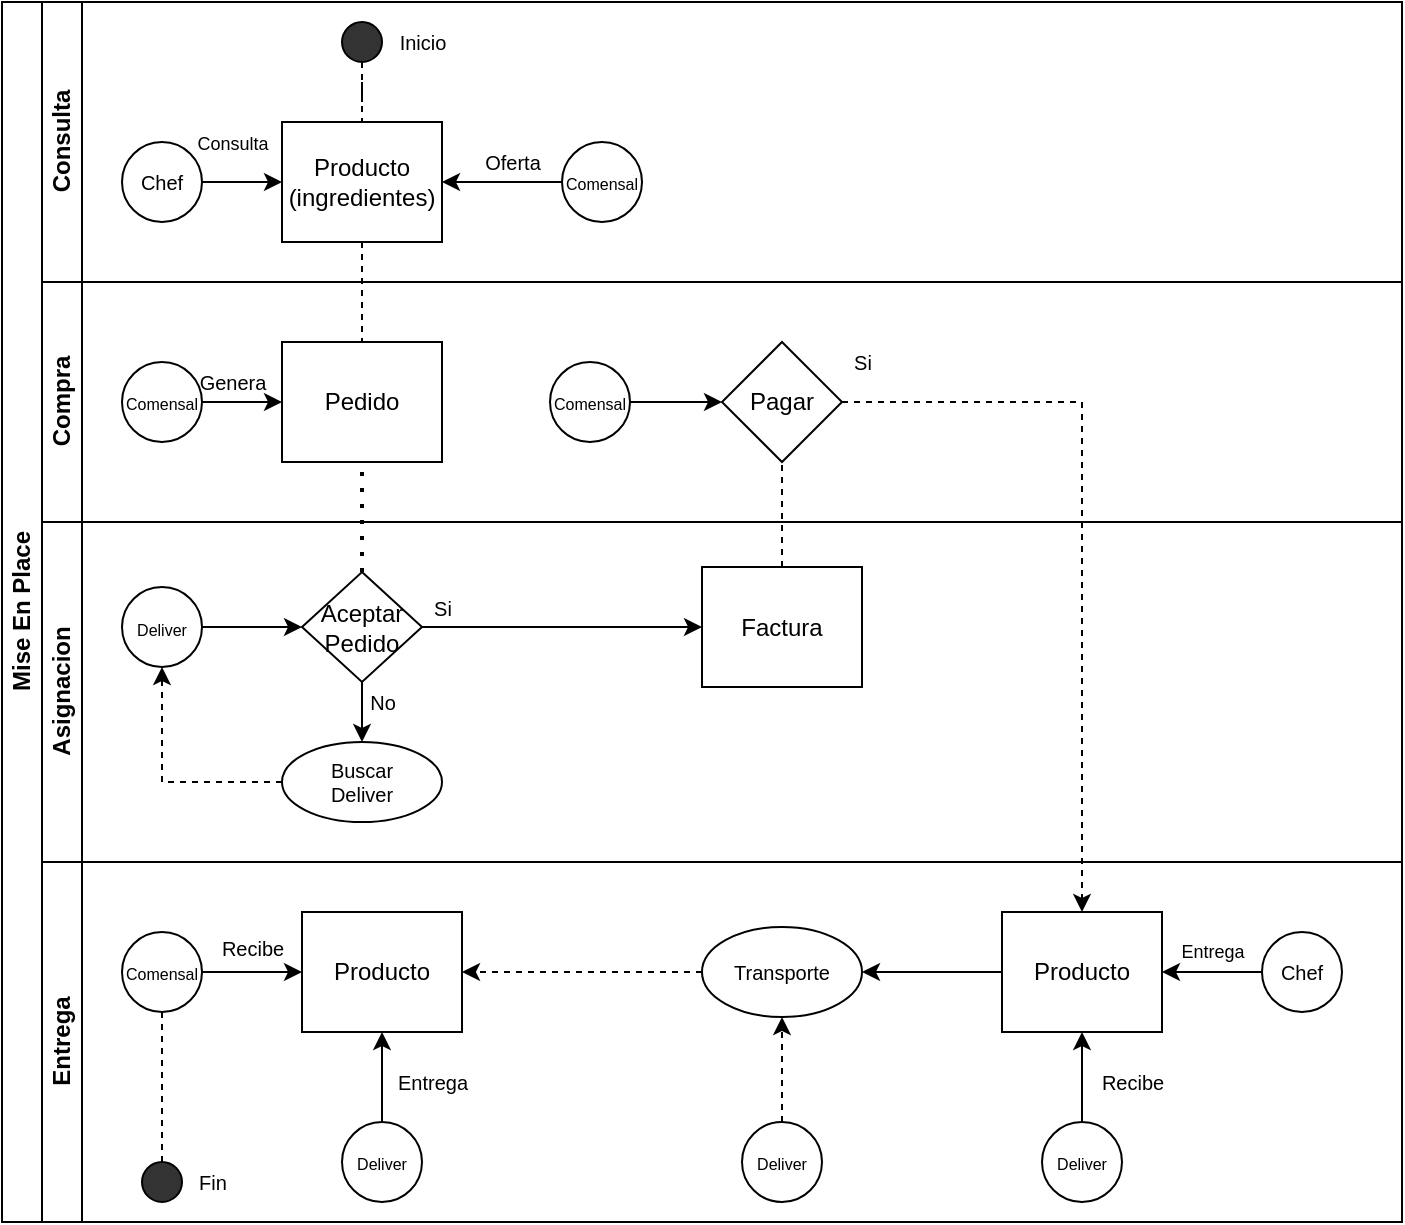 <mxfile version="15.9.1" type="github">
  <diagram id="prtHgNgQTEPvFCAcTncT" name="Page-1">
    <mxGraphModel dx="1093" dy="594" grid="1" gridSize="10" guides="1" tooltips="1" connect="1" arrows="1" fold="1" page="1" pageScale="1" pageWidth="827" pageHeight="1169" math="0" shadow="0">
      <root>
        <mxCell id="0" />
        <mxCell id="1" parent="0" />
        <mxCell id="dNxyNK7c78bLwvsdeMH5-19" value="Mise En Place" style="swimlane;html=1;childLayout=stackLayout;resizeParent=1;resizeParentMax=0;horizontal=0;startSize=20;horizontalStack=0;" parent="1" vertex="1">
          <mxGeometry x="40" y="120" width="700" height="610" as="geometry" />
        </mxCell>
        <mxCell id="dNxyNK7c78bLwvsdeMH5-27" value="" style="edgeStyle=orthogonalEdgeStyle;rounded=0;orthogonalLoop=1;jettySize=auto;html=1;dashed=1;endArrow=none;endFill=0;" parent="dNxyNK7c78bLwvsdeMH5-19" source="dNxyNK7c78bLwvsdeMH5-24" target="dNxyNK7c78bLwvsdeMH5-26" edge="1">
          <mxGeometry relative="1" as="geometry" />
        </mxCell>
        <mxCell id="dNxyNK7c78bLwvsdeMH5-20" value="Consulta" style="swimlane;html=1;startSize=20;horizontal=0;" parent="dNxyNK7c78bLwvsdeMH5-19" vertex="1">
          <mxGeometry x="20" width="680" height="140" as="geometry" />
        </mxCell>
        <mxCell id="dNxyNK7c78bLwvsdeMH5-25" value="" style="edgeStyle=orthogonalEdgeStyle;rounded=0;orthogonalLoop=1;jettySize=auto;html=1;" parent="dNxyNK7c78bLwvsdeMH5-20" source="dNxyNK7c78bLwvsdeMH5-23" target="dNxyNK7c78bLwvsdeMH5-24" edge="1">
          <mxGeometry relative="1" as="geometry" />
        </mxCell>
        <mxCell id="dNxyNK7c78bLwvsdeMH5-23" value="&lt;font style=&quot;font-size: 10px&quot;&gt;Chef&lt;/font&gt;" style="ellipse;whiteSpace=wrap;html=1;" parent="dNxyNK7c78bLwvsdeMH5-20" vertex="1">
          <mxGeometry x="40" y="70" width="40" height="40" as="geometry" />
        </mxCell>
        <mxCell id="dNxyNK7c78bLwvsdeMH5-24" value="Producto&lt;br&gt;(ingredientes)" style="rounded=0;whiteSpace=wrap;html=1;fontFamily=Helvetica;fontSize=12;fontColor=#000000;align=center;" parent="dNxyNK7c78bLwvsdeMH5-20" vertex="1">
          <mxGeometry x="120" y="60" width="80" height="60" as="geometry" />
        </mxCell>
        <mxCell id="eAxl7k6YFJdSi7oE2XjR-5" style="edgeStyle=orthogonalEdgeStyle;rounded=0;orthogonalLoop=1;jettySize=auto;html=1;exitX=0;exitY=0.5;exitDx=0;exitDy=0;entryX=1;entryY=0.5;entryDx=0;entryDy=0;" edge="1" parent="dNxyNK7c78bLwvsdeMH5-20" source="eAxl7k6YFJdSi7oE2XjR-3" target="dNxyNK7c78bLwvsdeMH5-24">
          <mxGeometry relative="1" as="geometry" />
        </mxCell>
        <mxCell id="eAxl7k6YFJdSi7oE2XjR-3" value="&lt;font style=&quot;font-size: 8px&quot;&gt;Comensal&lt;/font&gt;" style="ellipse;whiteSpace=wrap;html=1;" vertex="1" parent="dNxyNK7c78bLwvsdeMH5-20">
          <mxGeometry x="260" y="70" width="40" height="40" as="geometry" />
        </mxCell>
        <mxCell id="eAxl7k6YFJdSi7oE2XjR-6" value="&lt;font style=&quot;font-size: 9px&quot;&gt;Consulta&lt;/font&gt;" style="text;html=1;align=center;verticalAlign=middle;resizable=0;points=[];autosize=1;strokeColor=none;fillColor=none;" vertex="1" parent="dNxyNK7c78bLwvsdeMH5-20">
          <mxGeometry x="70" y="60" width="50" height="20" as="geometry" />
        </mxCell>
        <mxCell id="eAxl7k6YFJdSi7oE2XjR-2" value="&lt;font style=&quot;font-size: 10px&quot;&gt;Oferta&lt;/font&gt;" style="text;html=1;align=center;verticalAlign=middle;resizable=0;points=[];autosize=1;strokeColor=none;fillColor=none;" vertex="1" parent="dNxyNK7c78bLwvsdeMH5-20">
          <mxGeometry x="215" y="70" width="40" height="20" as="geometry" />
        </mxCell>
        <mxCell id="eAxl7k6YFJdSi7oE2XjR-80" style="edgeStyle=orthogonalEdgeStyle;rounded=0;orthogonalLoop=1;jettySize=auto;html=1;entryX=0.5;entryY=0;entryDx=0;entryDy=0;fontSize=10;endArrow=none;endFill=0;dashed=1;" edge="1" parent="dNxyNK7c78bLwvsdeMH5-20" source="eAxl7k6YFJdSi7oE2XjR-79" target="dNxyNK7c78bLwvsdeMH5-24">
          <mxGeometry relative="1" as="geometry" />
        </mxCell>
        <mxCell id="eAxl7k6YFJdSi7oE2XjR-79" value="" style="ellipse;whiteSpace=wrap;html=1;aspect=fixed;fontSize=10;fillColor=#333333;" vertex="1" parent="dNxyNK7c78bLwvsdeMH5-20">
          <mxGeometry x="150" y="10" width="20" height="20" as="geometry" />
        </mxCell>
        <mxCell id="eAxl7k6YFJdSi7oE2XjR-81" value="Inicio" style="text;html=1;align=center;verticalAlign=middle;resizable=0;points=[];autosize=1;strokeColor=none;fillColor=none;fontSize=10;" vertex="1" parent="dNxyNK7c78bLwvsdeMH5-20">
          <mxGeometry x="170" y="10" width="40" height="20" as="geometry" />
        </mxCell>
        <mxCell id="dNxyNK7c78bLwvsdeMH5-21" value="Compra" style="swimlane;html=1;startSize=20;horizontal=0;" parent="dNxyNK7c78bLwvsdeMH5-19" vertex="1">
          <mxGeometry x="20" y="140" width="680" height="120" as="geometry" />
        </mxCell>
        <mxCell id="dNxyNK7c78bLwvsdeMH5-26" value="Pedido" style="rounded=0;whiteSpace=wrap;html=1;fontFamily=Helvetica;fontSize=12;fontColor=#000000;align=center;" parent="dNxyNK7c78bLwvsdeMH5-21" vertex="1">
          <mxGeometry x="120" y="30" width="80" height="60" as="geometry" />
        </mxCell>
        <mxCell id="dNxyNK7c78bLwvsdeMH5-28" value="Pagar" style="rhombus;whiteSpace=wrap;html=1;fontFamily=Helvetica;fontSize=12;fontColor=#000000;align=center;" parent="dNxyNK7c78bLwvsdeMH5-21" vertex="1">
          <mxGeometry x="340" y="30" width="60" height="60" as="geometry" />
        </mxCell>
        <mxCell id="eAxl7k6YFJdSi7oE2XjR-8" style="edgeStyle=orthogonalEdgeStyle;rounded=0;orthogonalLoop=1;jettySize=auto;html=1;entryX=0;entryY=0.5;entryDx=0;entryDy=0;fontSize=10;" edge="1" parent="dNxyNK7c78bLwvsdeMH5-21" source="eAxl7k6YFJdSi7oE2XjR-7" target="dNxyNK7c78bLwvsdeMH5-26">
          <mxGeometry relative="1" as="geometry" />
        </mxCell>
        <mxCell id="eAxl7k6YFJdSi7oE2XjR-7" value="&lt;font style=&quot;font-size: 8px&quot;&gt;Comensal&lt;/font&gt;" style="ellipse;whiteSpace=wrap;html=1;" vertex="1" parent="dNxyNK7c78bLwvsdeMH5-21">
          <mxGeometry x="40" y="40" width="40" height="40" as="geometry" />
        </mxCell>
        <mxCell id="eAxl7k6YFJdSi7oE2XjR-25" style="edgeStyle=orthogonalEdgeStyle;rounded=0;orthogonalLoop=1;jettySize=auto;html=1;entryX=0;entryY=0.5;entryDx=0;entryDy=0;fontSize=10;" edge="1" parent="dNxyNK7c78bLwvsdeMH5-21" source="eAxl7k6YFJdSi7oE2XjR-24" target="dNxyNK7c78bLwvsdeMH5-28">
          <mxGeometry relative="1" as="geometry" />
        </mxCell>
        <mxCell id="eAxl7k6YFJdSi7oE2XjR-24" value="&lt;font style=&quot;font-size: 8px&quot;&gt;Comensal&lt;/font&gt;" style="ellipse;whiteSpace=wrap;html=1;" vertex="1" parent="dNxyNK7c78bLwvsdeMH5-21">
          <mxGeometry x="254" y="40" width="40" height="40" as="geometry" />
        </mxCell>
        <mxCell id="eAxl7k6YFJdSi7oE2XjR-9" value="Genera" style="text;html=1;align=center;verticalAlign=middle;resizable=0;points=[];autosize=1;strokeColor=none;fillColor=none;fontSize=10;" vertex="1" parent="dNxyNK7c78bLwvsdeMH5-21">
          <mxGeometry x="70" y="40" width="50" height="20" as="geometry" />
        </mxCell>
        <mxCell id="eAxl7k6YFJdSi7oE2XjR-27" value="Si" style="text;html=1;align=center;verticalAlign=middle;resizable=0;points=[];autosize=1;strokeColor=none;fillColor=none;fontSize=10;" vertex="1" parent="dNxyNK7c78bLwvsdeMH5-21">
          <mxGeometry x="400" y="30" width="20" height="20" as="geometry" />
        </mxCell>
        <mxCell id="dNxyNK7c78bLwvsdeMH5-22" value="Asignacion" style="swimlane;html=1;startSize=20;horizontal=0;" parent="dNxyNK7c78bLwvsdeMH5-19" vertex="1">
          <mxGeometry x="20" y="260" width="680" height="170" as="geometry" />
        </mxCell>
        <mxCell id="dNxyNK7c78bLwvsdeMH5-34" value="Factura" style="rounded=0;whiteSpace=wrap;html=1;fontFamily=Helvetica;fontSize=12;fontColor=#000000;align=center;" parent="dNxyNK7c78bLwvsdeMH5-22" vertex="1">
          <mxGeometry x="330" y="22.5" width="80" height="60" as="geometry" />
        </mxCell>
        <mxCell id="eAxl7k6YFJdSi7oE2XjR-18" style="edgeStyle=orthogonalEdgeStyle;rounded=0;orthogonalLoop=1;jettySize=auto;html=1;fontSize=10;entryX=0;entryY=0.5;entryDx=0;entryDy=0;" edge="1" parent="dNxyNK7c78bLwvsdeMH5-22" source="eAxl7k6YFJdSi7oE2XjR-10" target="eAxl7k6YFJdSi7oE2XjR-21">
          <mxGeometry relative="1" as="geometry">
            <mxPoint x="110" y="55" as="targetPoint" />
          </mxGeometry>
        </mxCell>
        <mxCell id="eAxl7k6YFJdSi7oE2XjR-10" value="&lt;font style=&quot;font-size: 8px&quot;&gt;Deliver&lt;/font&gt;" style="ellipse;whiteSpace=wrap;html=1;" vertex="1" parent="dNxyNK7c78bLwvsdeMH5-22">
          <mxGeometry x="40" y="32.5" width="40" height="40" as="geometry" />
        </mxCell>
        <mxCell id="eAxl7k6YFJdSi7oE2XjR-22" style="edgeStyle=orthogonalEdgeStyle;rounded=0;orthogonalLoop=1;jettySize=auto;html=1;entryX=0;entryY=0.5;entryDx=0;entryDy=0;fontSize=10;" edge="1" parent="dNxyNK7c78bLwvsdeMH5-22" source="eAxl7k6YFJdSi7oE2XjR-21" target="dNxyNK7c78bLwvsdeMH5-34">
          <mxGeometry relative="1" as="geometry" />
        </mxCell>
        <mxCell id="eAxl7k6YFJdSi7oE2XjR-29" style="edgeStyle=orthogonalEdgeStyle;rounded=0;orthogonalLoop=1;jettySize=auto;html=1;entryX=0.5;entryY=0;entryDx=0;entryDy=0;fontSize=10;endArrow=classic;endFill=1;" edge="1" parent="dNxyNK7c78bLwvsdeMH5-22" source="eAxl7k6YFJdSi7oE2XjR-21" target="eAxl7k6YFJdSi7oE2XjR-28">
          <mxGeometry relative="1" as="geometry" />
        </mxCell>
        <mxCell id="eAxl7k6YFJdSi7oE2XjR-21" value="Aceptar&lt;br&gt;Pedido" style="rhombus;whiteSpace=wrap;html=1;fontFamily=Helvetica;fontSize=12;fontColor=#000000;align=center;" vertex="1" parent="dNxyNK7c78bLwvsdeMH5-22">
          <mxGeometry x="130" y="25" width="60" height="55" as="geometry" />
        </mxCell>
        <mxCell id="eAxl7k6YFJdSi7oE2XjR-23" value="Si" style="text;html=1;align=center;verticalAlign=middle;resizable=0;points=[];autosize=1;strokeColor=none;fillColor=none;fontSize=10;" vertex="1" parent="dNxyNK7c78bLwvsdeMH5-22">
          <mxGeometry x="190" y="32.5" width="20" height="20" as="geometry" />
        </mxCell>
        <mxCell id="eAxl7k6YFJdSi7oE2XjR-30" style="edgeStyle=orthogonalEdgeStyle;rounded=0;orthogonalLoop=1;jettySize=auto;html=1;entryX=0.5;entryY=1;entryDx=0;entryDy=0;dashed=1;fontSize=10;endArrow=classic;endFill=1;" edge="1" parent="dNxyNK7c78bLwvsdeMH5-22" source="eAxl7k6YFJdSi7oE2XjR-28" target="eAxl7k6YFJdSi7oE2XjR-10">
          <mxGeometry relative="1" as="geometry" />
        </mxCell>
        <mxCell id="eAxl7k6YFJdSi7oE2XjR-28" value="Buscar&lt;br&gt;Deliver" style="ellipse;whiteSpace=wrap;html=1;fontSize=10;" vertex="1" parent="dNxyNK7c78bLwvsdeMH5-22">
          <mxGeometry x="120" y="110" width="80" height="40" as="geometry" />
        </mxCell>
        <mxCell id="eAxl7k6YFJdSi7oE2XjR-31" value="No" style="text;html=1;align=center;verticalAlign=middle;resizable=0;points=[];autosize=1;strokeColor=none;fillColor=none;fontSize=10;" vertex="1" parent="dNxyNK7c78bLwvsdeMH5-22">
          <mxGeometry x="155" y="80" width="30" height="20" as="geometry" />
        </mxCell>
        <mxCell id="eAxl7k6YFJdSi7oE2XjR-17" value="" style="endArrow=none;dashed=1;html=1;dashPattern=1 3;strokeWidth=2;rounded=0;fontSize=10;entryX=0.5;entryY=1;entryDx=0;entryDy=0;exitX=0.5;exitY=0;exitDx=0;exitDy=0;" edge="1" parent="dNxyNK7c78bLwvsdeMH5-19" source="eAxl7k6YFJdSi7oE2XjR-21" target="dNxyNK7c78bLwvsdeMH5-26">
          <mxGeometry width="50" height="50" relative="1" as="geometry">
            <mxPoint x="180" y="250" as="sourcePoint" />
            <mxPoint x="220" y="180" as="targetPoint" />
          </mxGeometry>
        </mxCell>
        <mxCell id="eAxl7k6YFJdSi7oE2XjR-26" style="edgeStyle=orthogonalEdgeStyle;rounded=0;orthogonalLoop=1;jettySize=auto;html=1;entryX=0.5;entryY=1;entryDx=0;entryDy=0;fontSize=10;dashed=1;endArrow=none;endFill=0;" edge="1" parent="dNxyNK7c78bLwvsdeMH5-19" source="dNxyNK7c78bLwvsdeMH5-34" target="dNxyNK7c78bLwvsdeMH5-28">
          <mxGeometry relative="1" as="geometry" />
        </mxCell>
        <mxCell id="eAxl7k6YFJdSi7oE2XjR-48" style="edgeStyle=orthogonalEdgeStyle;rounded=0;orthogonalLoop=1;jettySize=auto;html=1;entryX=0.5;entryY=0;entryDx=0;entryDy=0;fontSize=10;endArrow=classic;endFill=1;dashed=1;" edge="1" parent="dNxyNK7c78bLwvsdeMH5-19" source="dNxyNK7c78bLwvsdeMH5-28" target="dNxyNK7c78bLwvsdeMH5-30">
          <mxGeometry relative="1" as="geometry" />
        </mxCell>
        <mxCell id="eAxl7k6YFJdSi7oE2XjR-47" value="Entrega" style="swimlane;html=1;startSize=20;horizontal=0;" vertex="1" parent="dNxyNK7c78bLwvsdeMH5-19">
          <mxGeometry x="20" y="430" width="680" height="180" as="geometry" />
        </mxCell>
        <mxCell id="eAxl7k6YFJdSi7oE2XjR-66" style="edgeStyle=orthogonalEdgeStyle;rounded=0;orthogonalLoop=1;jettySize=auto;html=1;entryX=1;entryY=0.5;entryDx=0;entryDy=0;fontSize=10;endArrow=classic;endFill=1;" edge="1" parent="eAxl7k6YFJdSi7oE2XjR-47" source="dNxyNK7c78bLwvsdeMH5-30" target="eAxl7k6YFJdSi7oE2XjR-65">
          <mxGeometry relative="1" as="geometry" />
        </mxCell>
        <mxCell id="dNxyNK7c78bLwvsdeMH5-30" value="Producto" style="rounded=0;whiteSpace=wrap;html=1;fontFamily=Helvetica;fontSize=12;fontColor=#000000;align=center;" parent="eAxl7k6YFJdSi7oE2XjR-47" vertex="1">
          <mxGeometry x="480" y="25" width="80" height="60" as="geometry" />
        </mxCell>
        <mxCell id="eAxl7k6YFJdSi7oE2XjR-49" style="edgeStyle=orthogonalEdgeStyle;rounded=0;orthogonalLoop=1;jettySize=auto;html=1;entryX=1;entryY=0.5;entryDx=0;entryDy=0;fontSize=10;endArrow=classic;endFill=1;" edge="1" parent="eAxl7k6YFJdSi7oE2XjR-47" source="eAxl7k6YFJdSi7oE2XjR-33" target="dNxyNK7c78bLwvsdeMH5-30">
          <mxGeometry relative="1" as="geometry" />
        </mxCell>
        <mxCell id="eAxl7k6YFJdSi7oE2XjR-33" value="&lt;font style=&quot;font-size: 10px&quot;&gt;Chef&lt;/font&gt;" style="ellipse;whiteSpace=wrap;html=1;" vertex="1" parent="eAxl7k6YFJdSi7oE2XjR-47">
          <mxGeometry x="610" y="35" width="40" height="40" as="geometry" />
        </mxCell>
        <mxCell id="eAxl7k6YFJdSi7oE2XjR-35" value="Entrega" style="text;html=1;align=center;verticalAlign=middle;resizable=0;points=[];autosize=1;strokeColor=none;fillColor=none;fontSize=9;" vertex="1" parent="eAxl7k6YFJdSi7oE2XjR-47">
          <mxGeometry x="560" y="35" width="50" height="20" as="geometry" />
        </mxCell>
        <mxCell id="eAxl7k6YFJdSi7oE2XjR-63" style="edgeStyle=orthogonalEdgeStyle;rounded=0;orthogonalLoop=1;jettySize=auto;html=1;entryX=0.5;entryY=1;entryDx=0;entryDy=0;fontSize=10;endArrow=classic;endFill=1;" edge="1" parent="eAxl7k6YFJdSi7oE2XjR-47" source="eAxl7k6YFJdSi7oE2XjR-61" target="dNxyNK7c78bLwvsdeMH5-30">
          <mxGeometry relative="1" as="geometry" />
        </mxCell>
        <mxCell id="eAxl7k6YFJdSi7oE2XjR-61" value="&lt;font style=&quot;font-size: 8px&quot;&gt;Deliver&lt;/font&gt;" style="ellipse;whiteSpace=wrap;html=1;" vertex="1" parent="eAxl7k6YFJdSi7oE2XjR-47">
          <mxGeometry x="500" y="130" width="40" height="40" as="geometry" />
        </mxCell>
        <mxCell id="eAxl7k6YFJdSi7oE2XjR-64" value="Recibe" style="text;html=1;align=center;verticalAlign=middle;resizable=0;points=[];autosize=1;strokeColor=none;fillColor=none;fontSize=10;" vertex="1" parent="eAxl7k6YFJdSi7oE2XjR-47">
          <mxGeometry x="520" y="100" width="50" height="20" as="geometry" />
        </mxCell>
        <mxCell id="eAxl7k6YFJdSi7oE2XjR-68" style="edgeStyle=orthogonalEdgeStyle;rounded=0;orthogonalLoop=1;jettySize=auto;html=1;entryX=1;entryY=0.5;entryDx=0;entryDy=0;fontSize=10;endArrow=classic;endFill=1;dashed=1;" edge="1" parent="eAxl7k6YFJdSi7oE2XjR-47" source="eAxl7k6YFJdSi7oE2XjR-65" target="eAxl7k6YFJdSi7oE2XjR-67">
          <mxGeometry relative="1" as="geometry" />
        </mxCell>
        <mxCell id="eAxl7k6YFJdSi7oE2XjR-65" value="Transporte" style="ellipse;whiteSpace=wrap;html=1;fontSize=10;" vertex="1" parent="eAxl7k6YFJdSi7oE2XjR-47">
          <mxGeometry x="330" y="32.5" width="80" height="45" as="geometry" />
        </mxCell>
        <mxCell id="eAxl7k6YFJdSi7oE2XjR-67" value="Producto" style="rounded=0;whiteSpace=wrap;html=1;fontFamily=Helvetica;fontSize=12;fontColor=#000000;align=center;" vertex="1" parent="eAxl7k6YFJdSi7oE2XjR-47">
          <mxGeometry x="130" y="25" width="80" height="60" as="geometry" />
        </mxCell>
        <mxCell id="eAxl7k6YFJdSi7oE2XjR-70" style="edgeStyle=orthogonalEdgeStyle;rounded=0;orthogonalLoop=1;jettySize=auto;html=1;entryX=0;entryY=0.5;entryDx=0;entryDy=0;fontSize=10;endArrow=classic;endFill=1;" edge="1" parent="eAxl7k6YFJdSi7oE2XjR-47" source="eAxl7k6YFJdSi7oE2XjR-69" target="eAxl7k6YFJdSi7oE2XjR-67">
          <mxGeometry relative="1" as="geometry" />
        </mxCell>
        <mxCell id="eAxl7k6YFJdSi7oE2XjR-83" style="edgeStyle=orthogonalEdgeStyle;rounded=0;orthogonalLoop=1;jettySize=auto;html=1;entryX=0.5;entryY=0;entryDx=0;entryDy=0;dashed=1;fontSize=10;endArrow=none;endFill=0;" edge="1" parent="eAxl7k6YFJdSi7oE2XjR-47" source="eAxl7k6YFJdSi7oE2XjR-69" target="eAxl7k6YFJdSi7oE2XjR-82">
          <mxGeometry relative="1" as="geometry" />
        </mxCell>
        <mxCell id="eAxl7k6YFJdSi7oE2XjR-69" value="&lt;font style=&quot;font-size: 8px&quot;&gt;Comensal&lt;/font&gt;" style="ellipse;whiteSpace=wrap;html=1;" vertex="1" parent="eAxl7k6YFJdSi7oE2XjR-47">
          <mxGeometry x="40" y="35" width="40" height="40" as="geometry" />
        </mxCell>
        <mxCell id="eAxl7k6YFJdSi7oE2XjR-71" value="Recibe" style="text;html=1;align=center;verticalAlign=middle;resizable=0;points=[];autosize=1;strokeColor=none;fillColor=none;fontSize=10;" vertex="1" parent="eAxl7k6YFJdSi7oE2XjR-47">
          <mxGeometry x="80" y="32.5" width="50" height="20" as="geometry" />
        </mxCell>
        <mxCell id="eAxl7k6YFJdSi7oE2XjR-72" style="edgeStyle=orthogonalEdgeStyle;rounded=0;orthogonalLoop=1;jettySize=auto;html=1;entryX=0.5;entryY=1;entryDx=0;entryDy=0;fontSize=10;endArrow=classic;endFill=1;dashed=1;" edge="1" parent="eAxl7k6YFJdSi7oE2XjR-47" source="eAxl7k6YFJdSi7oE2XjR-73" target="eAxl7k6YFJdSi7oE2XjR-65">
          <mxGeometry relative="1" as="geometry">
            <mxPoint x="370" y="85" as="targetPoint" />
          </mxGeometry>
        </mxCell>
        <mxCell id="eAxl7k6YFJdSi7oE2XjR-73" value="&lt;font style=&quot;font-size: 8px&quot;&gt;Deliver&lt;/font&gt;" style="ellipse;whiteSpace=wrap;html=1;" vertex="1" parent="eAxl7k6YFJdSi7oE2XjR-47">
          <mxGeometry x="350" y="130" width="40" height="40" as="geometry" />
        </mxCell>
        <mxCell id="eAxl7k6YFJdSi7oE2XjR-77" style="edgeStyle=orthogonalEdgeStyle;rounded=0;orthogonalLoop=1;jettySize=auto;html=1;entryX=0.5;entryY=1;entryDx=0;entryDy=0;fontSize=10;endArrow=classic;endFill=1;" edge="1" parent="eAxl7k6YFJdSi7oE2XjR-47" source="eAxl7k6YFJdSi7oE2XjR-76" target="eAxl7k6YFJdSi7oE2XjR-67">
          <mxGeometry relative="1" as="geometry" />
        </mxCell>
        <mxCell id="eAxl7k6YFJdSi7oE2XjR-76" value="&lt;font style=&quot;font-size: 8px&quot;&gt;Deliver&lt;/font&gt;" style="ellipse;whiteSpace=wrap;html=1;" vertex="1" parent="eAxl7k6YFJdSi7oE2XjR-47">
          <mxGeometry x="150" y="130" width="40" height="40" as="geometry" />
        </mxCell>
        <mxCell id="eAxl7k6YFJdSi7oE2XjR-78" value="Entrega" style="text;html=1;align=center;verticalAlign=middle;resizable=0;points=[];autosize=1;strokeColor=none;fillColor=none;fontSize=10;" vertex="1" parent="eAxl7k6YFJdSi7oE2XjR-47">
          <mxGeometry x="170" y="100" width="50" height="20" as="geometry" />
        </mxCell>
        <mxCell id="eAxl7k6YFJdSi7oE2XjR-82" value="" style="ellipse;whiteSpace=wrap;html=1;aspect=fixed;fontSize=10;fillColor=#333333;" vertex="1" parent="eAxl7k6YFJdSi7oE2XjR-47">
          <mxGeometry x="50" y="150" width="20" height="20" as="geometry" />
        </mxCell>
        <mxCell id="eAxl7k6YFJdSi7oE2XjR-84" value="Fin" style="text;html=1;align=center;verticalAlign=middle;resizable=0;points=[];autosize=1;strokeColor=none;fillColor=none;fontSize=10;" vertex="1" parent="eAxl7k6YFJdSi7oE2XjR-47">
          <mxGeometry x="70" y="150" width="30" height="20" as="geometry" />
        </mxCell>
      </root>
    </mxGraphModel>
  </diagram>
</mxfile>
